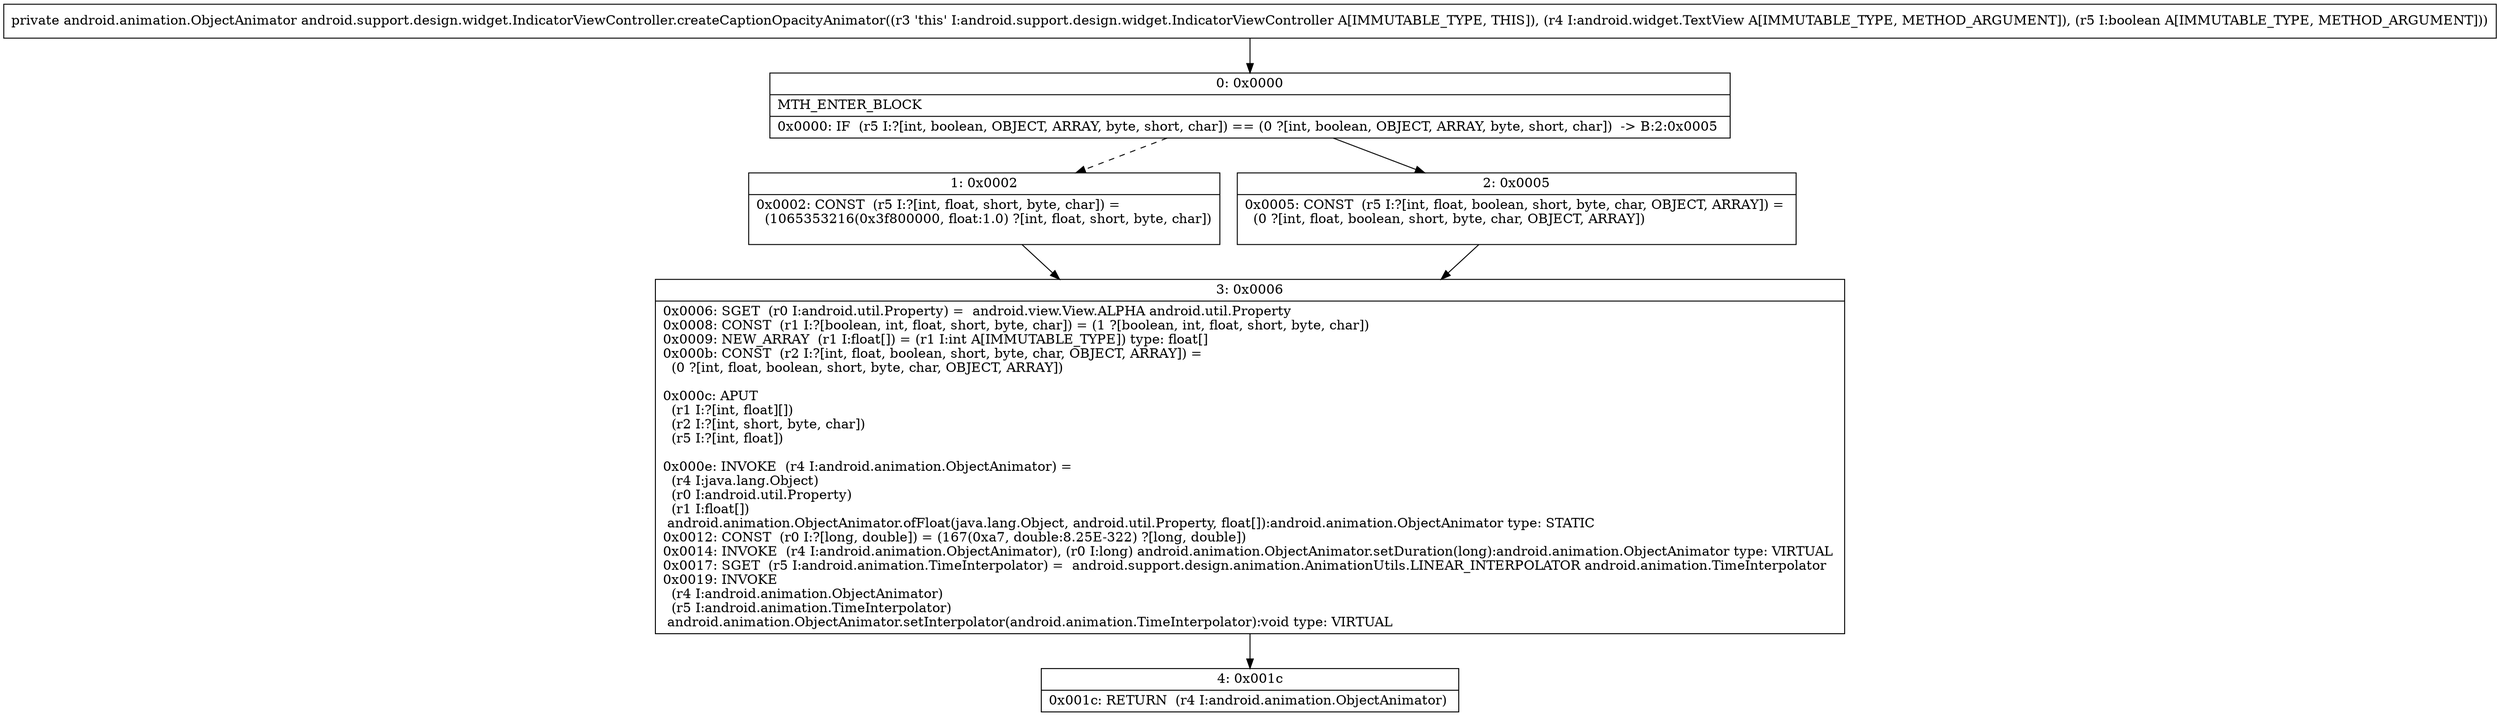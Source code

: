 digraph "CFG forandroid.support.design.widget.IndicatorViewController.createCaptionOpacityAnimator(Landroid\/widget\/TextView;Z)Landroid\/animation\/ObjectAnimator;" {
Node_0 [shape=record,label="{0\:\ 0x0000|MTH_ENTER_BLOCK\l|0x0000: IF  (r5 I:?[int, boolean, OBJECT, ARRAY, byte, short, char]) == (0 ?[int, boolean, OBJECT, ARRAY, byte, short, char])  \-\> B:2:0x0005 \l}"];
Node_1 [shape=record,label="{1\:\ 0x0002|0x0002: CONST  (r5 I:?[int, float, short, byte, char]) = \l  (1065353216(0x3f800000, float:1.0) ?[int, float, short, byte, char])\l \l}"];
Node_2 [shape=record,label="{2\:\ 0x0005|0x0005: CONST  (r5 I:?[int, float, boolean, short, byte, char, OBJECT, ARRAY]) = \l  (0 ?[int, float, boolean, short, byte, char, OBJECT, ARRAY])\l \l}"];
Node_3 [shape=record,label="{3\:\ 0x0006|0x0006: SGET  (r0 I:android.util.Property) =  android.view.View.ALPHA android.util.Property \l0x0008: CONST  (r1 I:?[boolean, int, float, short, byte, char]) = (1 ?[boolean, int, float, short, byte, char]) \l0x0009: NEW_ARRAY  (r1 I:float[]) = (r1 I:int A[IMMUTABLE_TYPE]) type: float[] \l0x000b: CONST  (r2 I:?[int, float, boolean, short, byte, char, OBJECT, ARRAY]) = \l  (0 ?[int, float, boolean, short, byte, char, OBJECT, ARRAY])\l \l0x000c: APUT  \l  (r1 I:?[int, float][])\l  (r2 I:?[int, short, byte, char])\l  (r5 I:?[int, float])\l \l0x000e: INVOKE  (r4 I:android.animation.ObjectAnimator) = \l  (r4 I:java.lang.Object)\l  (r0 I:android.util.Property)\l  (r1 I:float[])\l android.animation.ObjectAnimator.ofFloat(java.lang.Object, android.util.Property, float[]):android.animation.ObjectAnimator type: STATIC \l0x0012: CONST  (r0 I:?[long, double]) = (167(0xa7, double:8.25E\-322) ?[long, double]) \l0x0014: INVOKE  (r4 I:android.animation.ObjectAnimator), (r0 I:long) android.animation.ObjectAnimator.setDuration(long):android.animation.ObjectAnimator type: VIRTUAL \l0x0017: SGET  (r5 I:android.animation.TimeInterpolator) =  android.support.design.animation.AnimationUtils.LINEAR_INTERPOLATOR android.animation.TimeInterpolator \l0x0019: INVOKE  \l  (r4 I:android.animation.ObjectAnimator)\l  (r5 I:android.animation.TimeInterpolator)\l android.animation.ObjectAnimator.setInterpolator(android.animation.TimeInterpolator):void type: VIRTUAL \l}"];
Node_4 [shape=record,label="{4\:\ 0x001c|0x001c: RETURN  (r4 I:android.animation.ObjectAnimator) \l}"];
MethodNode[shape=record,label="{private android.animation.ObjectAnimator android.support.design.widget.IndicatorViewController.createCaptionOpacityAnimator((r3 'this' I:android.support.design.widget.IndicatorViewController A[IMMUTABLE_TYPE, THIS]), (r4 I:android.widget.TextView A[IMMUTABLE_TYPE, METHOD_ARGUMENT]), (r5 I:boolean A[IMMUTABLE_TYPE, METHOD_ARGUMENT])) }"];
MethodNode -> Node_0;
Node_0 -> Node_1[style=dashed];
Node_0 -> Node_2;
Node_1 -> Node_3;
Node_2 -> Node_3;
Node_3 -> Node_4;
}


